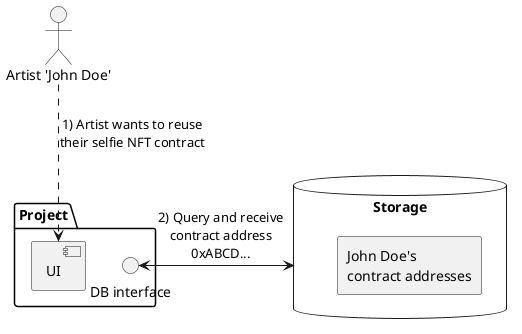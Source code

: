 @startuml

skinparam componentStyle rectangle

actor "Artist 'John Doe'" as artist

database Storage {
    component [John Doe's\ncontract addresses] as contracts
}

skinparam componentStyle default

package Project {
    component [UI] as ui 
    interface "DB interface" as db
    
}

artist ..> ui : 1) Artist wants to reuse\ntheir selfie NFT contract
db <-> Storage : 2) Query and receive\ncontract address\n0xABCD...

@enduml
